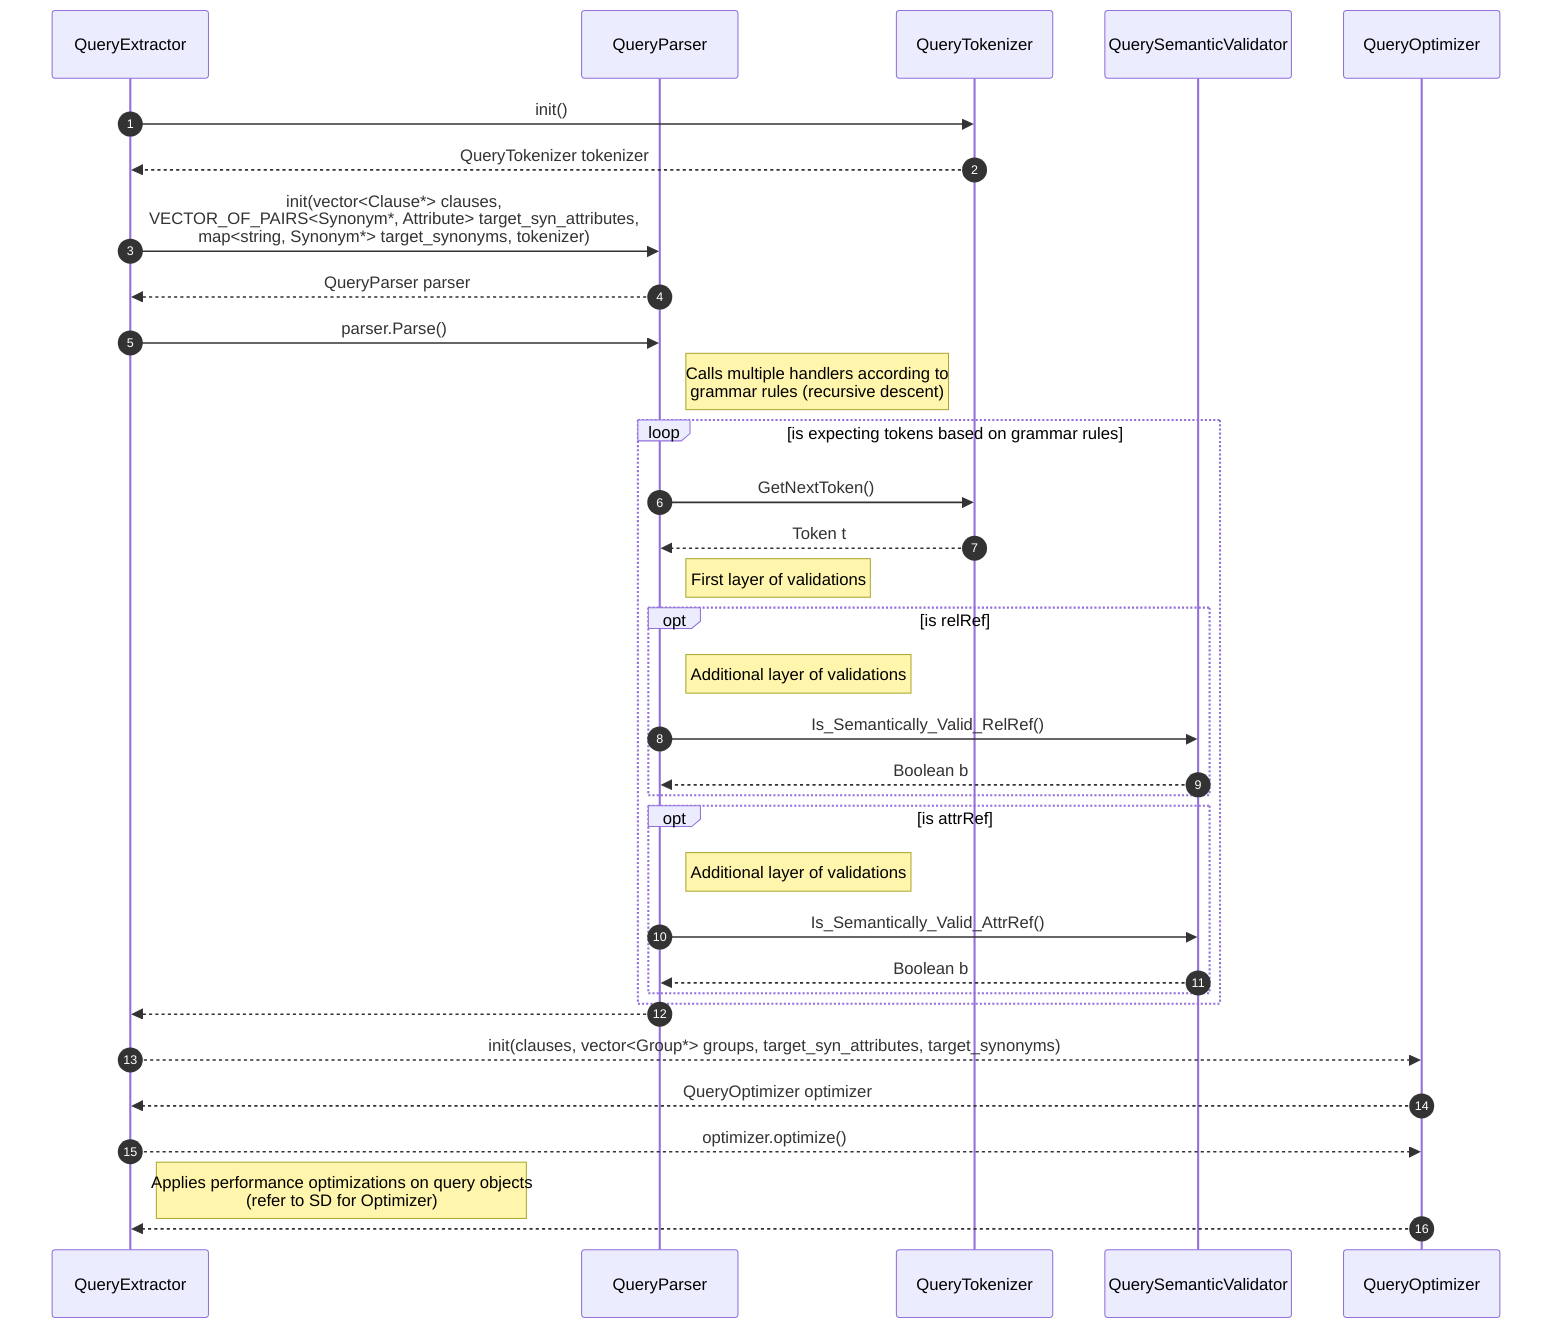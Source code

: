 sequenceDiagram
    autonumber
    participant QueryExtractor
    participant QueryParser
    participant QueryTokenizer
    participant QuerySemanticValidator
    participant QueryOptimizer

    %% This sd is for per query (PQL statement) basis.
    QueryExtractor->>QueryTokenizer: init()
    QueryTokenizer-->>QueryExtractor: QueryTokenizer tokenizer
    QueryExtractor->>QueryParser: init(vector<Clause*> clauses, <br>VECTOR_OF_PAIRS<Synonym*, Attribute> target_syn_attributes, <br>map<string, Synonym*> target_synonyms, tokenizer)
    QueryParser-->>QueryExtractor: QueryParser parser
    QueryExtractor->>QueryParser: parser.Parse()
    Note right of QueryParser: Calls multiple handlers according to <br> grammar rules (recursive descent)
    loop is expecting tokens based on grammar rules
        QueryParser->>QueryTokenizer: GetNextToken()
        QueryTokenizer-->>QueryParser: Token t
        Note right of QueryParser: First layer of validations
        opt is relRef
            Note right of QueryParser: Additional layer of validations
            QueryParser->>QuerySemanticValidator: Is_Semantically_Valid_RelRef()
            QuerySemanticValidator-->>QueryParser: Boolean b
        end
        opt is attrRef
            Note right of QueryParser: Additional layer of validations
            QueryParser->>QuerySemanticValidator: Is_Semantically_Valid_AttrRef()
            QuerySemanticValidator-->>QueryParser: Boolean b
        end
    end
    QueryParser-->>QueryExtractor:
    QueryExtractor-->>QueryOptimizer: init(clauses, vector<Group*> groups, target_syn_attributes, target_synonyms)
    QueryOptimizer-->>QueryExtractor: QueryOptimizer optimizer
    QueryExtractor-->>QueryOptimizer: optimizer.optimize()
    Note right of QueryExtractor: Applies performance optimizations on query objects <br> (refer to SD for Optimizer)
    QueryOptimizer-->>QueryExtractor: